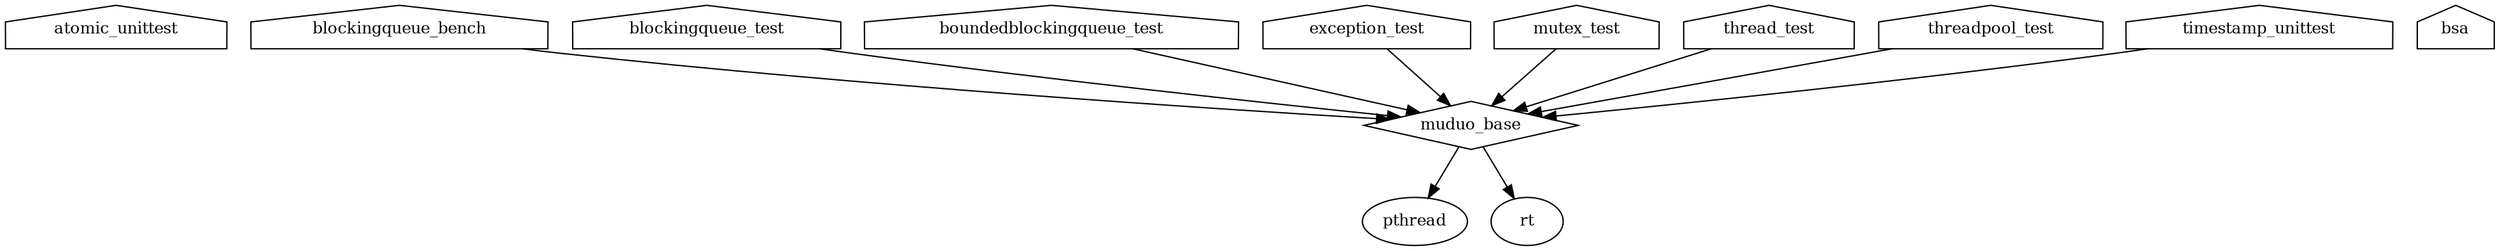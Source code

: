 digraph "GG" {
node [
  fontsize = "12"
];
    "node18" [ label="atomic_unittest" shape="house"];
    "node16" [ label="blockingqueue_bench" shape="house"];
    "node9" [ label="muduo_base" shape="diamond"];
    "node16" -> "node9" // blockingqueue_bench -> muduo_base
    "node35" [ label="pthread" shape="ellipse"];
    "node9" -> "node35" // muduo_base -> pthread
    "node36" [ label="rt" shape="ellipse"];
    "node9" -> "node36" // muduo_base -> rt
    "node24" [ label="blockingqueue_test" shape="house"];
    "node24" -> "node9" // blockingqueue_test -> muduo_base
    "node22" [ label="boundedblockingqueue_test" shape="house"];
    "node22" -> "node9" // boundedblockingqueue_test -> muduo_base
    "node31" [ label="bsa" shape="house"];
    "node20" [ label="exception_test" shape="house"];
    "node20" -> "node9" // exception_test -> muduo_base
    "node17" [ label="mutex_test" shape="house"];
    "node17" -> "node9" // mutex_test -> muduo_base
    "node25" [ label="thread_test" shape="house"];
    "node25" -> "node9" // thread_test -> muduo_base
    "node26" [ label="threadpool_test" shape="house"];
    "node26" -> "node9" // threadpool_test -> muduo_base
    "node23" [ label="timestamp_unittest" shape="house"];
    "node23" -> "node9" // timestamp_unittest -> muduo_base
}
